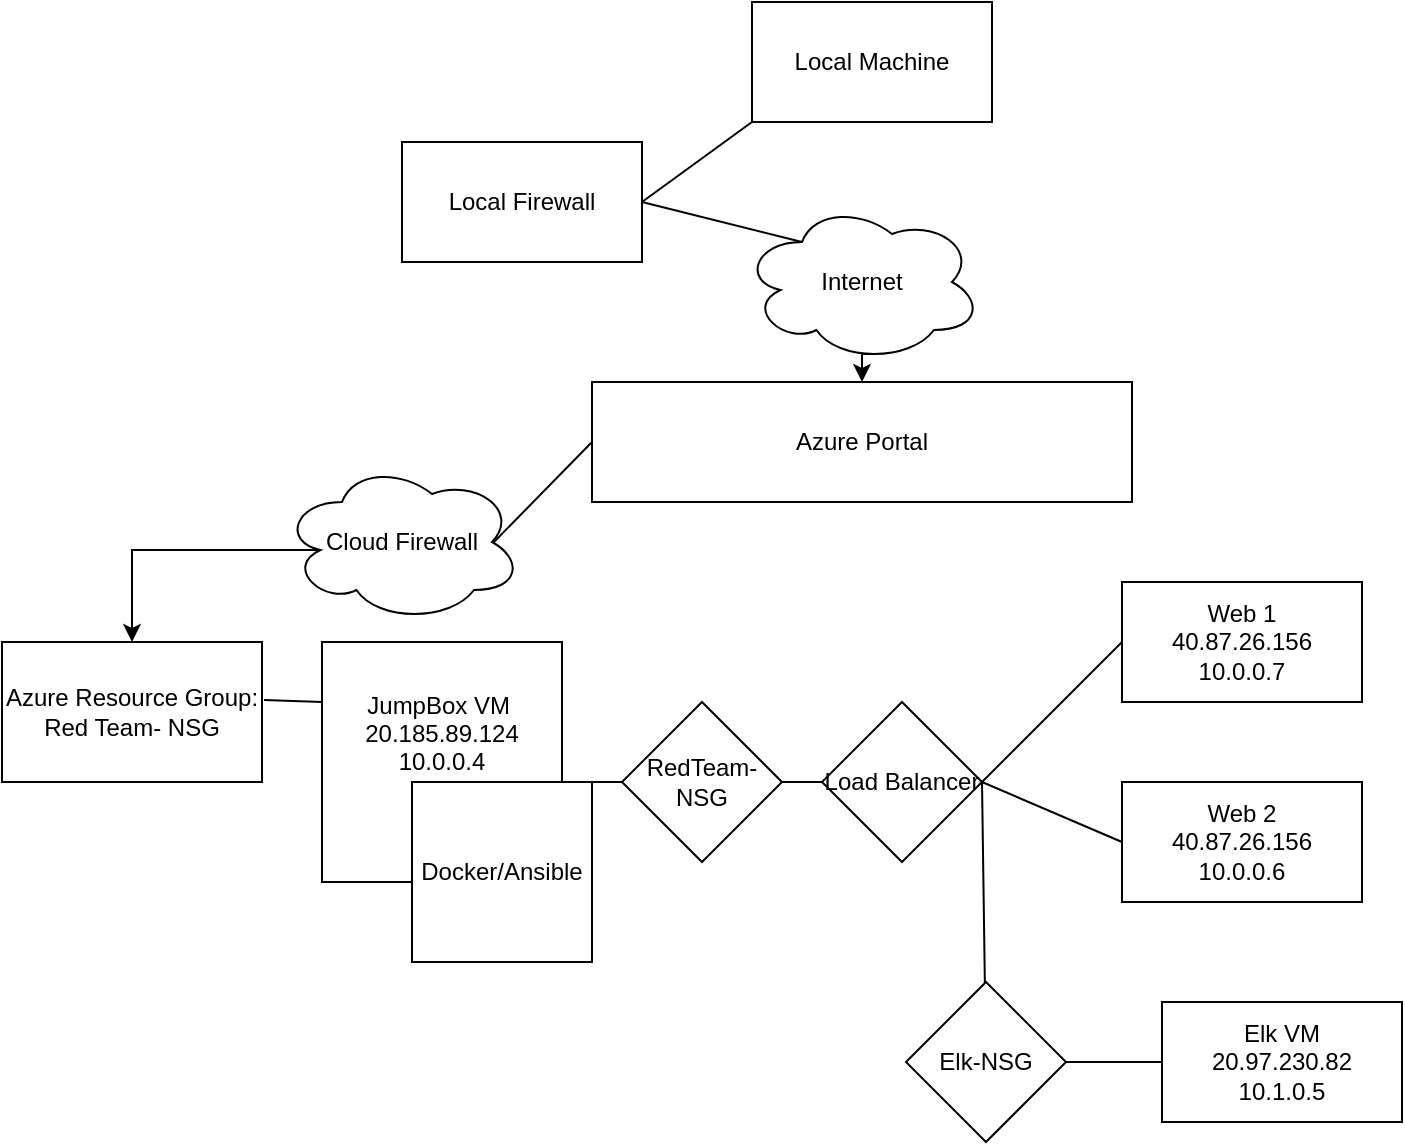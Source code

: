 <mxfile version="14.9.3" type="device"><diagram id="qw7GEtoEhQg--ix7ZS7p" name="Page-1"><mxGraphModel dx="942" dy="582" grid="1" gridSize="10" guides="1" tooltips="1" connect="1" arrows="1" fold="1" page="1" pageScale="1" pageWidth="850" pageHeight="1100" math="0" shadow="0"><root><mxCell id="0"/><mxCell id="1" parent="0"/><mxCell id="htY-7ifptkninzgleTqQ-1" value="Local Machine" style="rounded=0;whiteSpace=wrap;html=1;" parent="1" vertex="1"><mxGeometry x="385" width="120" height="60" as="geometry"/></mxCell><mxCell id="htY-7ifptkninzgleTqQ-2" value="Local Firewall" style="rounded=0;whiteSpace=wrap;html=1;" parent="1" vertex="1"><mxGeometry x="210" y="70" width="120" height="60" as="geometry"/></mxCell><mxCell id="caK2FHli_W7j_N2liRzr-7" style="edgeStyle=orthogonalEdgeStyle;rounded=0;orthogonalLoop=1;jettySize=auto;html=1;exitX=0.55;exitY=0.95;exitDx=0;exitDy=0;exitPerimeter=0;entryX=0.5;entryY=0;entryDx=0;entryDy=0;" parent="1" source="htY-7ifptkninzgleTqQ-3" target="caK2FHli_W7j_N2liRzr-4" edge="1"><mxGeometry relative="1" as="geometry"/></mxCell><mxCell id="htY-7ifptkninzgleTqQ-3" value="Internet" style="ellipse;shape=cloud;whiteSpace=wrap;html=1;" parent="1" vertex="1"><mxGeometry x="380" y="100" width="120" height="80" as="geometry"/></mxCell><mxCell id="htY-7ifptkninzgleTqQ-9" value="" style="endArrow=none;html=1;entryX=0;entryY=1;entryDx=0;entryDy=0;exitX=1;exitY=0.5;exitDx=0;exitDy=0;" parent="1" source="htY-7ifptkninzgleTqQ-2" target="htY-7ifptkninzgleTqQ-1" edge="1"><mxGeometry width="50" height="50" relative="1" as="geometry"><mxPoint x="330" y="120" as="sourcePoint"/><mxPoint x="370" y="70" as="targetPoint"/></mxGeometry></mxCell><mxCell id="htY-7ifptkninzgleTqQ-11" value="" style="endArrow=none;html=1;exitX=1;exitY=0.5;exitDx=0;exitDy=0;entryX=0.25;entryY=0.25;entryDx=0;entryDy=0;entryPerimeter=0;" parent="1" source="htY-7ifptkninzgleTqQ-2" target="htY-7ifptkninzgleTqQ-3" edge="1"><mxGeometry width="50" height="50" relative="1" as="geometry"><mxPoint x="400" y="330" as="sourcePoint"/><mxPoint x="450" y="280" as="targetPoint"/></mxGeometry></mxCell><mxCell id="caK2FHli_W7j_N2liRzr-4" value="Azure Portal" style="rounded=0;whiteSpace=wrap;html=1;" parent="1" vertex="1"><mxGeometry x="305" y="190" width="270" height="60" as="geometry"/></mxCell><mxCell id="caK2FHli_W7j_N2liRzr-30" style="edgeStyle=orthogonalEdgeStyle;rounded=0;orthogonalLoop=1;jettySize=auto;html=1;exitX=0.16;exitY=0.55;exitDx=0;exitDy=0;exitPerimeter=0;entryX=0.5;entryY=0;entryDx=0;entryDy=0;" parent="1" source="caK2FHli_W7j_N2liRzr-5" target="caK2FHli_W7j_N2liRzr-9" edge="1"><mxGeometry relative="1" as="geometry"><Array as="points"><mxPoint x="75" y="274"/></Array><mxPoint x="75" y="300" as="targetPoint"/></mxGeometry></mxCell><mxCell id="caK2FHli_W7j_N2liRzr-5" value="Cloud Firewall" style="ellipse;shape=cloud;whiteSpace=wrap;html=1;" parent="1" vertex="1"><mxGeometry x="150" y="230" width="120" height="80" as="geometry"/></mxCell><mxCell id="caK2FHli_W7j_N2liRzr-9" value="Azure Resource Group:&lt;br&gt;Red Team- NSG" style="rounded=0;whiteSpace=wrap;html=1;" parent="1" vertex="1"><mxGeometry x="10" y="320" width="130" height="70" as="geometry"/></mxCell><mxCell id="caK2FHli_W7j_N2liRzr-11" value="JumpBox VM&amp;nbsp;&lt;br&gt;20.185.89.124&lt;br&gt;10.0.0.4&lt;br&gt;&lt;br&gt;&lt;br&gt;" style="rounded=0;whiteSpace=wrap;html=1;" parent="1" vertex="1"><mxGeometry x="170" y="320" width="120" height="120" as="geometry"/></mxCell><mxCell id="caK2FHli_W7j_N2liRzr-13" value="" style="endArrow=none;html=1;exitX=1.008;exitY=0.414;exitDx=0;exitDy=0;entryX=0;entryY=0.25;entryDx=0;entryDy=0;exitPerimeter=0;" parent="1" source="caK2FHli_W7j_N2liRzr-9" target="caK2FHli_W7j_N2liRzr-11" edge="1"><mxGeometry width="50" height="50" relative="1" as="geometry"><mxPoint x="630" y="550" as="sourcePoint"/><mxPoint x="680" y="500" as="targetPoint"/></mxGeometry></mxCell><mxCell id="caK2FHli_W7j_N2liRzr-16" value="" style="endArrow=none;html=1;exitX=1;exitY=0;exitDx=0;exitDy=0;entryX=0;entryY=0.5;entryDx=0;entryDy=0;" parent="1" source="caK2FHli_W7j_N2liRzr-28" target="caK2FHli_W7j_N2liRzr-18" edge="1"><mxGeometry width="50" height="50" relative="1" as="geometry"><mxPoint x="290.004" y="571.716" as="sourcePoint"/><mxPoint x="341.72" y="520" as="targetPoint"/></mxGeometry></mxCell><mxCell id="caK2FHli_W7j_N2liRzr-18" value="Load Balancer" style="rhombus;whiteSpace=wrap;html=1;" parent="1" vertex="1"><mxGeometry x="420" y="350" width="80" height="80" as="geometry"/></mxCell><mxCell id="caK2FHli_W7j_N2liRzr-19" value="Web 1&lt;br&gt;40.87.26.156&lt;br&gt;10.0.0.7" style="rounded=0;whiteSpace=wrap;html=1;" parent="1" vertex="1"><mxGeometry x="570" y="290" width="120" height="60" as="geometry"/></mxCell><mxCell id="caK2FHli_W7j_N2liRzr-20" value="Web 2&lt;br&gt;40.87.26.156&lt;br&gt;10.0.0.6" style="rounded=0;whiteSpace=wrap;html=1;" parent="1" vertex="1"><mxGeometry x="570" y="390" width="120" height="60" as="geometry"/></mxCell><mxCell id="caK2FHli_W7j_N2liRzr-22" value="" style="endArrow=none;html=1;exitX=0;exitY=0.5;exitDx=0;exitDy=0;entryX=1;entryY=0.5;entryDx=0;entryDy=0;" parent="1" source="caK2FHli_W7j_N2liRzr-19" target="caK2FHli_W7j_N2liRzr-18" edge="1"><mxGeometry width="50" height="50" relative="1" as="geometry"><mxPoint x="500" y="655" as="sourcePoint"/><mxPoint x="550" y="610" as="targetPoint"/></mxGeometry></mxCell><mxCell id="caK2FHli_W7j_N2liRzr-24" value="" style="endArrow=none;html=1;exitX=0;exitY=0.5;exitDx=0;exitDy=0;entryX=1;entryY=0.5;entryDx=0;entryDy=0;" parent="1" source="caK2FHli_W7j_N2liRzr-20" target="caK2FHli_W7j_N2liRzr-18" edge="1"><mxGeometry width="50" height="50" relative="1" as="geometry"><mxPoint x="365" y="635" as="sourcePoint"/><mxPoint x="550" y="610" as="targetPoint"/></mxGeometry></mxCell><mxCell id="caK2FHli_W7j_N2liRzr-25" value="" style="endArrow=none;html=1;entryX=0;entryY=0.5;entryDx=0;entryDy=0;" parent="1" target="caK2FHli_W7j_N2liRzr-4" edge="1"><mxGeometry width="50" height="50" relative="1" as="geometry"><mxPoint x="256" y="270" as="sourcePoint"/><mxPoint x="390" y="410" as="targetPoint"/></mxGeometry></mxCell><mxCell id="caK2FHli_W7j_N2liRzr-28" value="Docker/Ansible" style="whiteSpace=wrap;html=1;aspect=fixed;" parent="1" vertex="1"><mxGeometry x="215" y="390" width="90" height="90" as="geometry"/></mxCell><mxCell id="kwBQGnQfjNeUgr8lU-2--5" value="" style="endArrow=none;html=1;startArrow=none;" edge="1" parent="1" source="kwBQGnQfjNeUgr8lU-2--7" target="kwBQGnQfjNeUgr8lU-2--6"><mxGeometry width="50" height="50" relative="1" as="geometry"><mxPoint x="430" y="430" as="sourcePoint"/><mxPoint x="630" y="430" as="targetPoint"/></mxGeometry></mxCell><mxCell id="kwBQGnQfjNeUgr8lU-2--6" value="Elk VM&lt;br&gt;20.97.230.82&lt;br&gt;10.1.0.5" style="rounded=0;whiteSpace=wrap;html=1;" vertex="1" parent="1"><mxGeometry x="590" y="500" width="120" height="60" as="geometry"/></mxCell><mxCell id="kwBQGnQfjNeUgr8lU-2--7" value="Elk-NSG" style="rhombus;whiteSpace=wrap;html=1;" vertex="1" parent="1"><mxGeometry x="462" y="490" width="80" height="80" as="geometry"/></mxCell><mxCell id="kwBQGnQfjNeUgr8lU-2--8" value="" style="endArrow=none;html=1;exitX=1;exitY=0.5;exitDx=0;exitDy=0;" edge="1" parent="1" source="caK2FHli_W7j_N2liRzr-18" target="kwBQGnQfjNeUgr8lU-2--7"><mxGeometry width="50" height="50" relative="1" as="geometry"><mxPoint x="490" y="430" as="sourcePoint"/><mxPoint x="700" y="430" as="targetPoint"/></mxGeometry></mxCell><mxCell id="kwBQGnQfjNeUgr8lU-2--9" value="RedTeam-NSG" style="rhombus;whiteSpace=wrap;html=1;" vertex="1" parent="1"><mxGeometry x="320" y="350" width="80" height="80" as="geometry"/></mxCell></root></mxGraphModel></diagram></mxfile>